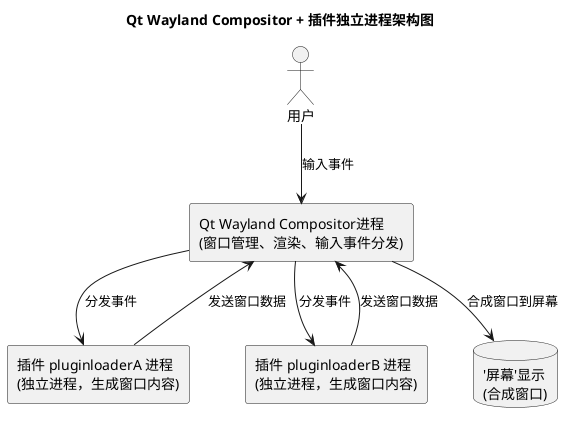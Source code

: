 @startuml
title Qt Wayland Compositor + 插件独立进程架构图

actor 用户

rectangle "Qt Wayland Compositor进程\n(窗口管理、渲染、输入事件分发)" as Compositor {
}

rectangle "插件 pluginloaderA 进程\n(独立进程，生成窗口内容)" as PluginA
rectangle "插件 pluginloaderB 进程\n(独立进程，生成窗口内容)" as PluginB

database "'屏幕'显示\n(合成窗口)" as Screen

' 数据流方向
用户 --> Compositor : 输入事件
Compositor --> PluginA : 分发事件
Compositor --> PluginB : 分发事件

PluginA --> Compositor : 发送窗口数据
PluginB --> Compositor : 发送窗口数据

Compositor --> Screen : 合成窗口到屏幕

@enduml

